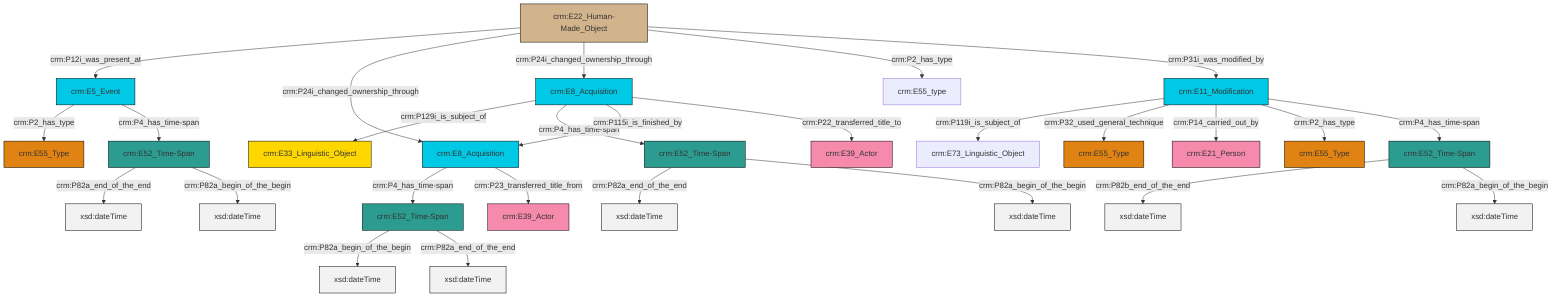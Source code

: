 graph TD
classDef Literal fill:#f2f2f2,stroke:#000000;
classDef CRM_Entity fill:#FFFFFF,stroke:#000000;
classDef Temporal_Entity fill:#00C9E6, stroke:#000000;
classDef Type fill:#E18312, stroke:#000000;
classDef Time-Span fill:#2C9C91, stroke:#000000;
classDef Appellation fill:#FFEB7F, stroke:#000000;
classDef Place fill:#008836, stroke:#000000;
classDef Persistent_Item fill:#B266B2, stroke:#000000;
classDef Conceptual_Object fill:#FFD700, stroke:#000000;
classDef Physical_Thing fill:#D2B48C, stroke:#000000;
classDef Actor fill:#f58aad, stroke:#000000;
classDef PC_Classes fill:#4ce600, stroke:#000000;
classDef Multi fill:#cccccc,stroke:#000000;

0["crm:E22_Human-Made_Object"]:::Physical_Thing -->|crm:P12i_was_present_at| 1["crm:E5_Event"]:::Temporal_Entity
0["crm:E22_Human-Made_Object"]:::Physical_Thing -->|crm:P24i_changed_ownership_through| 2["crm:E8_Acquisition"]:::Temporal_Entity
10["crm:E52_Time-Span"]:::Time-Span -->|crm:P82a_end_of_the_end| 11[xsd:dateTime]:::Literal
1["crm:E5_Event"]:::Temporal_Entity -->|crm:P2_has_type| 12["crm:E55_Type"]:::Type
14["crm:E11_Modification"]:::Temporal_Entity -->|crm:P119i_is_subject_of| 16["crm:E73_Linguistic_Object"]:::Default
21["crm:E52_Time-Span"]:::Time-Span -->|crm:P82b_end_of_the_end| 22[xsd:dateTime]:::Literal
5["crm:E8_Acquisition"]:::Temporal_Entity -->|crm:P129i_is_subject_of| 23["crm:E33_Linguistic_Object"]:::Conceptual_Object
8["crm:E52_Time-Span"]:::Time-Span -->|crm:P82a_begin_of_the_begin| 24[xsd:dateTime]:::Literal
25["crm:E52_Time-Span"]:::Time-Span -->|crm:P82a_end_of_the_end| 26[xsd:dateTime]:::Literal
0["crm:E22_Human-Made_Object"]:::Physical_Thing -->|crm:P24i_changed_ownership_through| 5["crm:E8_Acquisition"]:::Temporal_Entity
5["crm:E8_Acquisition"]:::Temporal_Entity -->|crm:P4_has_time-span| 25["crm:E52_Time-Span"]:::Time-Span
2["crm:E8_Acquisition"]:::Temporal_Entity -->|crm:P4_has_time-span| 8["crm:E52_Time-Span"]:::Time-Span
0["crm:E22_Human-Made_Object"]:::Physical_Thing -->|crm:P2_has_type| 30["crm:E55_type"]:::Default
0["crm:E22_Human-Made_Object"]:::Physical_Thing -->|crm:P31i_was_modified_by| 14["crm:E11_Modification"]:::Temporal_Entity
14["crm:E11_Modification"]:::Temporal_Entity -->|crm:P32_used_general_technique| 3["crm:E55_Type"]:::Type
5["crm:E8_Acquisition"]:::Temporal_Entity -->|crm:P115i_is_finished_by| 2["crm:E8_Acquisition"]:::Temporal_Entity
14["crm:E11_Modification"]:::Temporal_Entity -->|crm:P14_carried_out_by| 32["crm:E21_Person"]:::Actor
14["crm:E11_Modification"]:::Temporal_Entity -->|crm:P2_has_type| 18["crm:E55_Type"]:::Type
14["crm:E11_Modification"]:::Temporal_Entity -->|crm:P4_has_time-span| 21["crm:E52_Time-Span"]:::Time-Span
25["crm:E52_Time-Span"]:::Time-Span -->|crm:P82a_begin_of_the_begin| 34[xsd:dateTime]:::Literal
1["crm:E5_Event"]:::Temporal_Entity -->|crm:P4_has_time-span| 10["crm:E52_Time-Span"]:::Time-Span
21["crm:E52_Time-Span"]:::Time-Span -->|crm:P82a_begin_of_the_begin| 37[xsd:dateTime]:::Literal
2["crm:E8_Acquisition"]:::Temporal_Entity -->|crm:P23_transferred_title_from| 38["crm:E39_Actor"]:::Actor
8["crm:E52_Time-Span"]:::Time-Span -->|crm:P82a_end_of_the_end| 41[xsd:dateTime]:::Literal
10["crm:E52_Time-Span"]:::Time-Span -->|crm:P82a_begin_of_the_begin| 42[xsd:dateTime]:::Literal
5["crm:E8_Acquisition"]:::Temporal_Entity -->|crm:P22_transferred_title_to| 35["crm:E39_Actor"]:::Actor